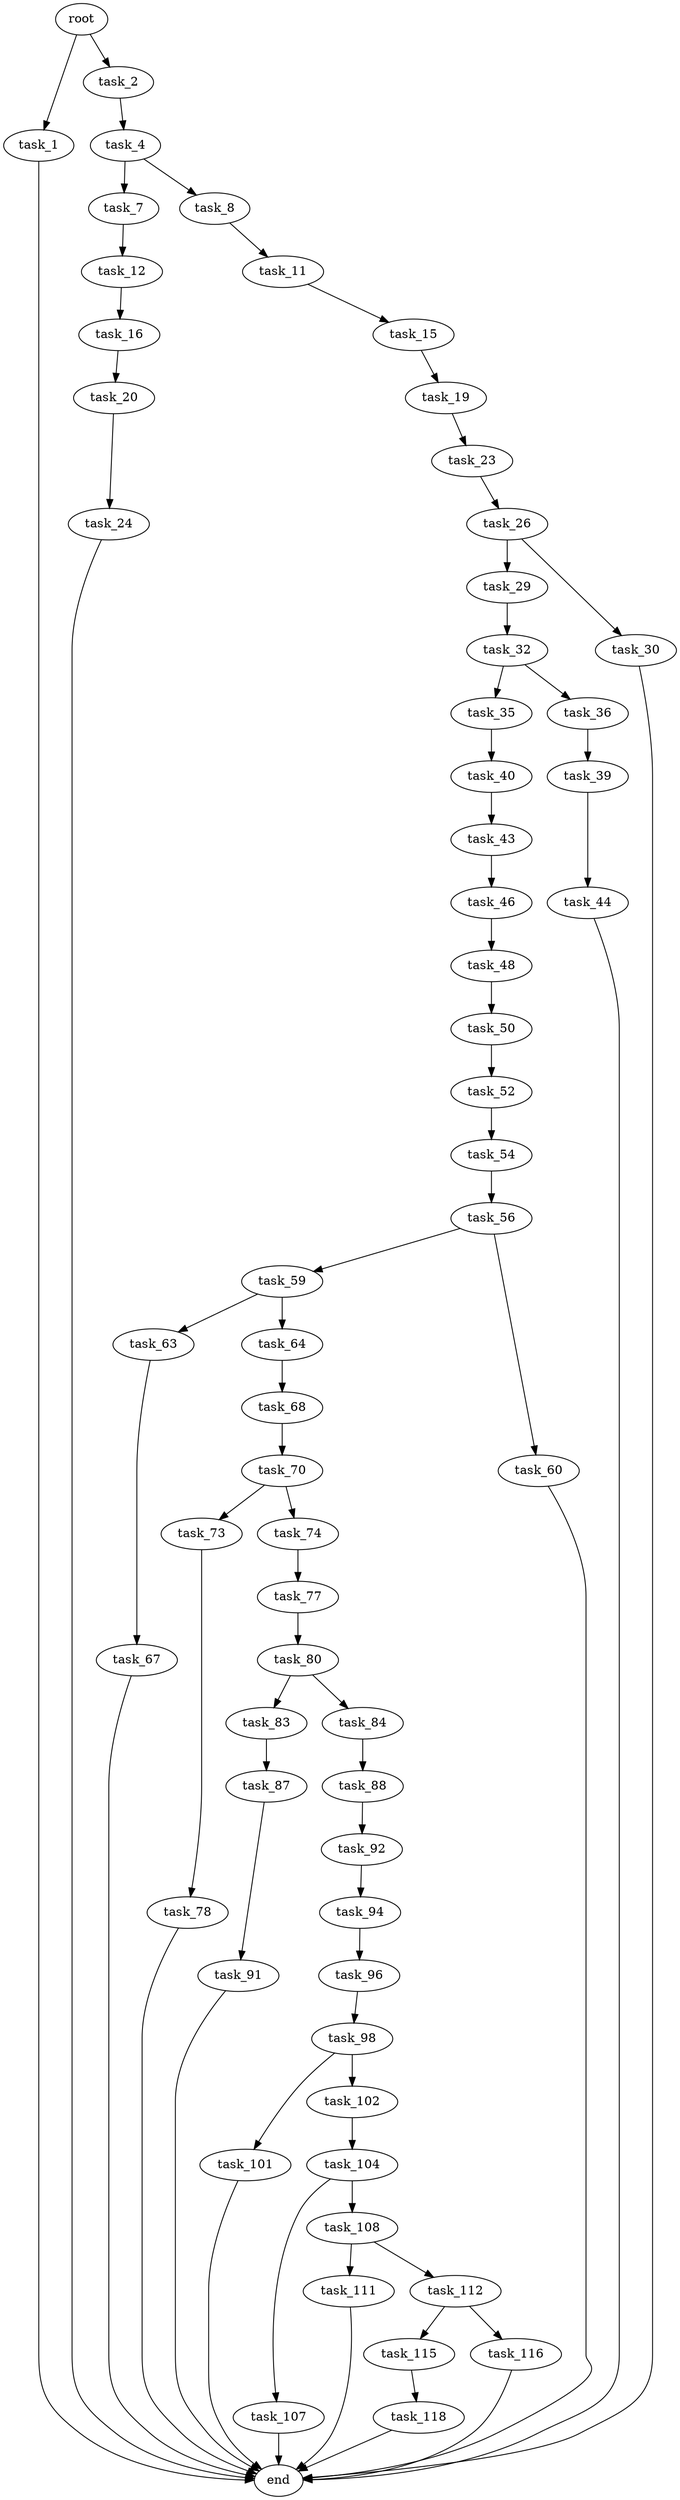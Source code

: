 digraph G {
  root [size="0.000000"];
  task_1 [size="200239015839.000000"];
  task_2 [size="2015999102.000000"];
  task_4 [size="5784842193.000000"];
  task_7 [size="336985004854.000000"];
  task_8 [size="68719476736.000000"];
  task_11 [size="278413398821.000000"];
  task_12 [size="257657094719.000000"];
  task_15 [size="549755813888.000000"];
  task_16 [size="943091641849.000000"];
  task_19 [size="368293445632.000000"];
  task_20 [size="782757789696.000000"];
  task_23 [size="285325855144.000000"];
  task_24 [size="549755813888.000000"];
  task_26 [size="549755813888.000000"];
  task_29 [size="100688480893.000000"];
  task_30 [size="24702211204.000000"];
  task_32 [size="9113896388.000000"];
  task_35 [size="3339937128.000000"];
  task_36 [size="490322897820.000000"];
  task_39 [size="1075632692498.000000"];
  task_40 [size="1472401751.000000"];
  task_43 [size="978914779151.000000"];
  task_44 [size="17819940161.000000"];
  task_46 [size="645832515411.000000"];
  task_48 [size="16958688045.000000"];
  task_50 [size="134217728000.000000"];
  task_52 [size="28991029248.000000"];
  task_54 [size="28991029248.000000"];
  task_56 [size="1087733315.000000"];
  task_59 [size="231928233984.000000"];
  task_60 [size="600505915908.000000"];
  task_63 [size="368293445632.000000"];
  task_64 [size="40789762215.000000"];
  task_67 [size="141985106861.000000"];
  task_68 [size="65437425764.000000"];
  task_70 [size="8589934592.000000"];
  task_73 [size="1073741824000.000000"];
  task_74 [size="377569772039.000000"];
  task_77 [size="23113133352.000000"];
  task_78 [size="820986549208.000000"];
  task_80 [size="42348250175.000000"];
  task_83 [size="549755813888.000000"];
  task_84 [size="549755813888.000000"];
  task_87 [size="23649096568.000000"];
  task_88 [size="40741138391.000000"];
  task_91 [size="16470557431.000000"];
  task_92 [size="333539393521.000000"];
  task_94 [size="24869224102.000000"];
  task_96 [size="34836942032.000000"];
  task_98 [size="41609822374.000000"];
  task_101 [size="1081760103377.000000"];
  task_102 [size="1419489001.000000"];
  task_104 [size="374446826095.000000"];
  task_107 [size="68719476736.000000"];
  task_108 [size="368293445632.000000"];
  task_111 [size="925494169.000000"];
  task_112 [size="21483483224.000000"];
  task_115 [size="3731562613.000000"];
  task_116 [size="54888090519.000000"];
  task_118 [size="28991029248.000000"];
  end [size="0.000000"];

  root -> task_1 [size="1.000000"];
  root -> task_2 [size="1.000000"];
  task_1 -> end [size="1.000000"];
  task_2 -> task_4 [size="75497472.000000"];
  task_4 -> task_7 [size="679477248.000000"];
  task_4 -> task_8 [size="679477248.000000"];
  task_7 -> task_12 [size="838860800.000000"];
  task_8 -> task_11 [size="134217728.000000"];
  task_11 -> task_15 [size="209715200.000000"];
  task_12 -> task_16 [size="679477248.000000"];
  task_15 -> task_19 [size="536870912.000000"];
  task_16 -> task_20 [size="838860800.000000"];
  task_19 -> task_23 [size="411041792.000000"];
  task_20 -> task_24 [size="679477248.000000"];
  task_23 -> task_26 [size="838860800.000000"];
  task_24 -> end [size="1.000000"];
  task_26 -> task_29 [size="536870912.000000"];
  task_26 -> task_30 [size="536870912.000000"];
  task_29 -> task_32 [size="134217728.000000"];
  task_30 -> end [size="1.000000"];
  task_32 -> task_35 [size="301989888.000000"];
  task_32 -> task_36 [size="301989888.000000"];
  task_35 -> task_40 [size="411041792.000000"];
  task_36 -> task_39 [size="536870912.000000"];
  task_39 -> task_44 [size="838860800.000000"];
  task_40 -> task_43 [size="75497472.000000"];
  task_43 -> task_46 [size="679477248.000000"];
  task_44 -> end [size="1.000000"];
  task_46 -> task_48 [size="411041792.000000"];
  task_48 -> task_50 [size="411041792.000000"];
  task_50 -> task_52 [size="209715200.000000"];
  task_52 -> task_54 [size="75497472.000000"];
  task_54 -> task_56 [size="75497472.000000"];
  task_56 -> task_59 [size="134217728.000000"];
  task_56 -> task_60 [size="134217728.000000"];
  task_59 -> task_63 [size="301989888.000000"];
  task_59 -> task_64 [size="301989888.000000"];
  task_60 -> end [size="1.000000"];
  task_63 -> task_67 [size="411041792.000000"];
  task_64 -> task_68 [size="838860800.000000"];
  task_67 -> end [size="1.000000"];
  task_68 -> task_70 [size="75497472.000000"];
  task_70 -> task_73 [size="33554432.000000"];
  task_70 -> task_74 [size="33554432.000000"];
  task_73 -> task_78 [size="838860800.000000"];
  task_74 -> task_77 [size="411041792.000000"];
  task_77 -> task_80 [size="411041792.000000"];
  task_78 -> end [size="1.000000"];
  task_80 -> task_83 [size="33554432.000000"];
  task_80 -> task_84 [size="33554432.000000"];
  task_83 -> task_87 [size="536870912.000000"];
  task_84 -> task_88 [size="536870912.000000"];
  task_87 -> task_91 [size="679477248.000000"];
  task_88 -> task_92 [size="679477248.000000"];
  task_91 -> end [size="1.000000"];
  task_92 -> task_94 [size="411041792.000000"];
  task_94 -> task_96 [size="411041792.000000"];
  task_96 -> task_98 [size="33554432.000000"];
  task_98 -> task_101 [size="33554432.000000"];
  task_98 -> task_102 [size="33554432.000000"];
  task_101 -> end [size="1.000000"];
  task_102 -> task_104 [size="33554432.000000"];
  task_104 -> task_107 [size="536870912.000000"];
  task_104 -> task_108 [size="536870912.000000"];
  task_107 -> end [size="1.000000"];
  task_108 -> task_111 [size="411041792.000000"];
  task_108 -> task_112 [size="411041792.000000"];
  task_111 -> end [size="1.000000"];
  task_112 -> task_115 [size="33554432.000000"];
  task_112 -> task_116 [size="33554432.000000"];
  task_115 -> task_118 [size="75497472.000000"];
  task_116 -> end [size="1.000000"];
  task_118 -> end [size="1.000000"];
}
